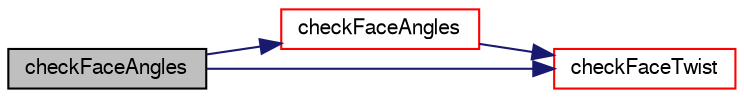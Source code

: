 digraph "checkFaceAngles"
{
  bgcolor="transparent";
  edge [fontname="FreeSans",fontsize="10",labelfontname="FreeSans",labelfontsize="10"];
  node [fontname="FreeSans",fontsize="10",shape=record];
  rankdir="LR";
  Node9737 [label="checkFaceAngles",height=0.2,width=0.4,color="black", fillcolor="grey75", style="filled", fontcolor="black"];
  Node9737 -> Node9738 [color="midnightblue",fontsize="10",style="solid",fontname="FreeSans"];
  Node9738 [label="checkFaceAngles",height=0.2,width=0.4,color="red",URL="$a21562.html#a54a9bc2a85ca197cef7b133c51ec94b4",tooltip="See primitiveMesh. "];
  Node9738 -> Node9783 [color="midnightblue",fontsize="10",style="solid",fontname="FreeSans"];
  Node9783 [label="checkFaceTwist",height=0.2,width=0.4,color="red",URL="$a21562.html#a1d15f5f7fdae54e4c34b03a0462cd535",tooltip="Triangle (from face-centre decomposition) normal v.s. "];
  Node9737 -> Node9783 [color="midnightblue",fontsize="10",style="solid",fontname="FreeSans"];
}
